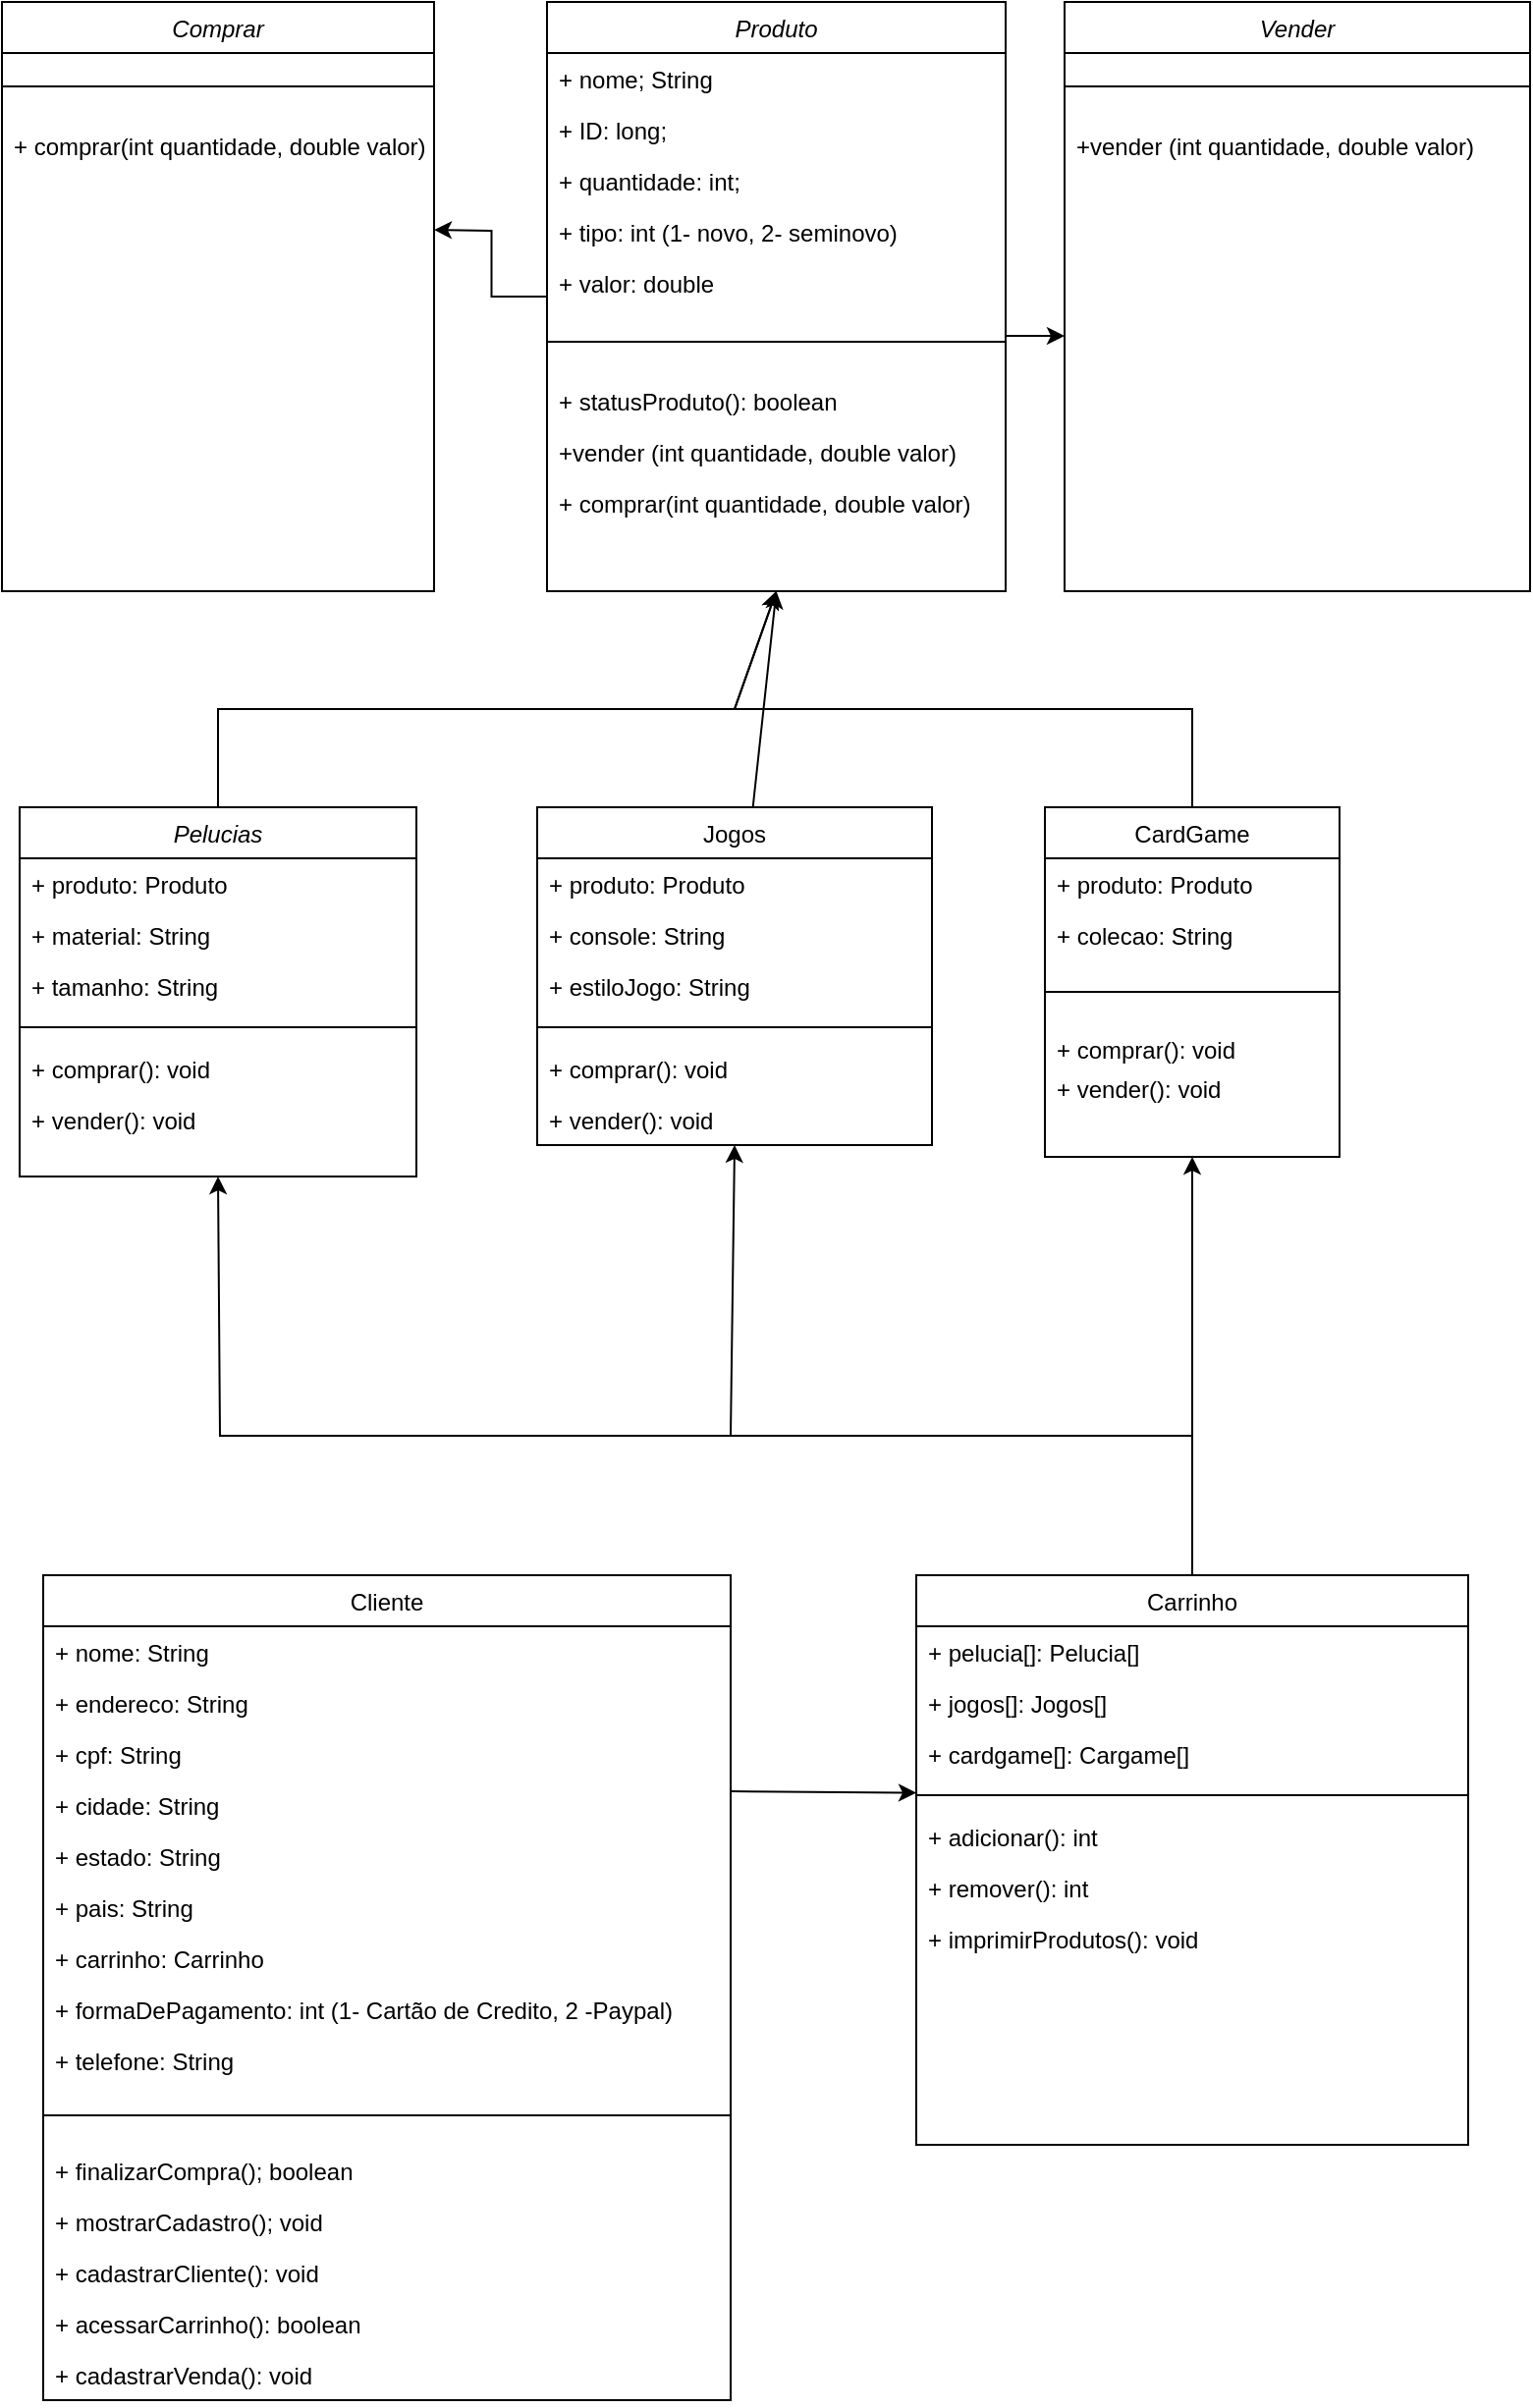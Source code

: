 <mxfile version="20.4.0" type="github">
  <diagram id="C5RBs43oDa-KdzZeNtuy" name="Page-1">
    <mxGraphModel dx="1689" dy="2249" grid="1" gridSize="10" guides="1" tooltips="1" connect="1" arrows="1" fold="1" page="1" pageScale="1" pageWidth="827" pageHeight="1169" math="0" shadow="0">
      <root>
        <mxCell id="WIyWlLk6GJQsqaUBKTNV-0" />
        <mxCell id="WIyWlLk6GJQsqaUBKTNV-1" parent="WIyWlLk6GJQsqaUBKTNV-0" />
        <mxCell id="JkuJIoE7SBukqdG8tUZ_-0" value="Pelucias" style="swimlane;fontStyle=2;align=center;verticalAlign=top;childLayout=stackLayout;horizontal=1;startSize=26;horizontalStack=0;resizeParent=1;resizeLast=0;collapsible=1;marginBottom=0;rounded=0;shadow=0;strokeWidth=1;" parent="WIyWlLk6GJQsqaUBKTNV-1" vertex="1">
          <mxGeometry x="48" y="-670" width="202" height="188" as="geometry">
            <mxRectangle x="230" y="140" width="160" height="26" as="alternateBounds" />
          </mxGeometry>
        </mxCell>
        <mxCell id="JkuJIoE7SBukqdG8tUZ_-1" value="+ produto: Produto" style="text;align=left;verticalAlign=top;spacingLeft=4;spacingRight=4;overflow=hidden;rotatable=0;points=[[0,0.5],[1,0.5]];portConstraint=eastwest;" parent="JkuJIoE7SBukqdG8tUZ_-0" vertex="1">
          <mxGeometry y="26" width="202" height="26" as="geometry" />
        </mxCell>
        <mxCell id="JkuJIoE7SBukqdG8tUZ_-2" value="+ material: String" style="text;align=left;verticalAlign=top;spacingLeft=4;spacingRight=4;overflow=hidden;rotatable=0;points=[[0,0.5],[1,0.5]];portConstraint=eastwest;" parent="JkuJIoE7SBukqdG8tUZ_-0" vertex="1">
          <mxGeometry y="52" width="202" height="26" as="geometry" />
        </mxCell>
        <mxCell id="JkuJIoE7SBukqdG8tUZ_-3" value="+ tamanho: String" style="text;align=left;verticalAlign=top;spacingLeft=4;spacingRight=4;overflow=hidden;rotatable=0;points=[[0,0.5],[1,0.5]];portConstraint=eastwest;" parent="JkuJIoE7SBukqdG8tUZ_-0" vertex="1">
          <mxGeometry y="78" width="202" height="26" as="geometry" />
        </mxCell>
        <mxCell id="JkuJIoE7SBukqdG8tUZ_-4" value="" style="line;html=1;strokeWidth=1;align=left;verticalAlign=middle;spacingTop=-1;spacingLeft=3;spacingRight=3;rotatable=0;labelPosition=right;points=[];portConstraint=eastwest;" parent="JkuJIoE7SBukqdG8tUZ_-0" vertex="1">
          <mxGeometry y="104" width="202" height="16" as="geometry" />
        </mxCell>
        <mxCell id="JkuJIoE7SBukqdG8tUZ_-5" value="+ comprar(): void" style="text;align=left;verticalAlign=top;spacingLeft=4;spacingRight=4;overflow=hidden;rotatable=0;points=[[0,0.5],[1,0.5]];portConstraint=eastwest;" parent="JkuJIoE7SBukqdG8tUZ_-0" vertex="1">
          <mxGeometry y="120" width="202" height="26" as="geometry" />
        </mxCell>
        <mxCell id="JkuJIoE7SBukqdG8tUZ_-6" value="+ vender(): void" style="text;align=left;verticalAlign=top;spacingLeft=4;spacingRight=4;overflow=hidden;rotatable=0;points=[[0,0.5],[1,0.5]];portConstraint=eastwest;" parent="JkuJIoE7SBukqdG8tUZ_-0" vertex="1">
          <mxGeometry y="146" width="202" height="26" as="geometry" />
        </mxCell>
        <mxCell id="JkuJIoE7SBukqdG8tUZ_-7" value="CardGame" style="swimlane;fontStyle=0;align=center;verticalAlign=top;childLayout=stackLayout;horizontal=1;startSize=26;horizontalStack=0;resizeParent=1;resizeLast=0;collapsible=1;marginBottom=0;rounded=0;shadow=0;strokeWidth=1;" parent="WIyWlLk6GJQsqaUBKTNV-1" vertex="1">
          <mxGeometry x="570" y="-670" width="150" height="178" as="geometry">
            <mxRectangle x="340" y="380" width="170" height="26" as="alternateBounds" />
          </mxGeometry>
        </mxCell>
        <mxCell id="JkuJIoE7SBukqdG8tUZ_-8" value="+ produto: Produto" style="text;align=left;verticalAlign=top;spacingLeft=4;spacingRight=4;overflow=hidden;rotatable=0;points=[[0,0.5],[1,0.5]];portConstraint=eastwest;" parent="JkuJIoE7SBukqdG8tUZ_-7" vertex="1">
          <mxGeometry y="26" width="150" height="26" as="geometry" />
        </mxCell>
        <mxCell id="JkuJIoE7SBukqdG8tUZ_-9" value="+ colecao: String" style="text;align=left;verticalAlign=top;spacingLeft=4;spacingRight=4;overflow=hidden;rotatable=0;points=[[0,0.5],[1,0.5]];portConstraint=eastwest;" parent="JkuJIoE7SBukqdG8tUZ_-7" vertex="1">
          <mxGeometry y="52" width="150" height="26" as="geometry" />
        </mxCell>
        <mxCell id="JkuJIoE7SBukqdG8tUZ_-10" value="" style="line;html=1;strokeWidth=1;align=left;verticalAlign=middle;spacingTop=-1;spacingLeft=3;spacingRight=3;rotatable=0;labelPosition=right;points=[];portConstraint=eastwest;" parent="JkuJIoE7SBukqdG8tUZ_-7" vertex="1">
          <mxGeometry y="78" width="150" height="32" as="geometry" />
        </mxCell>
        <mxCell id="JkuJIoE7SBukqdG8tUZ_-11" value="+ comprar(): void" style="text;align=left;verticalAlign=top;spacingLeft=4;spacingRight=4;overflow=hidden;rotatable=0;points=[[0,0.5],[1,0.5]];portConstraint=eastwest;" parent="JkuJIoE7SBukqdG8tUZ_-7" vertex="1">
          <mxGeometry y="110" width="150" height="26" as="geometry" />
        </mxCell>
        <mxCell id="JkuJIoE7SBukqdG8tUZ_-12" value="Carrinho" style="swimlane;fontStyle=0;align=center;verticalAlign=top;childLayout=stackLayout;horizontal=1;startSize=26;horizontalStack=0;resizeParent=1;resizeLast=0;collapsible=1;marginBottom=0;rounded=0;shadow=0;strokeWidth=1;" parent="WIyWlLk6GJQsqaUBKTNV-1" vertex="1">
          <mxGeometry x="504.5" y="-279" width="281" height="290" as="geometry">
            <mxRectangle x="550" y="140" width="160" height="26" as="alternateBounds" />
          </mxGeometry>
        </mxCell>
        <mxCell id="JkuJIoE7SBukqdG8tUZ_-13" value="+ pelucia[]: Pelucia[]" style="text;align=left;verticalAlign=top;spacingLeft=4;spacingRight=4;overflow=hidden;rotatable=0;points=[[0,0.5],[1,0.5]];portConstraint=eastwest;rounded=0;shadow=0;html=0;" parent="JkuJIoE7SBukqdG8tUZ_-12" vertex="1">
          <mxGeometry y="26" width="281" height="26" as="geometry" />
        </mxCell>
        <mxCell id="JkuJIoE7SBukqdG8tUZ_-14" value="+ jogos[]: Jogos[]" style="text;align=left;verticalAlign=top;spacingLeft=4;spacingRight=4;overflow=hidden;rotatable=0;points=[[0,0.5],[1,0.5]];portConstraint=eastwest;" parent="JkuJIoE7SBukqdG8tUZ_-12" vertex="1">
          <mxGeometry y="52" width="281" height="26" as="geometry" />
        </mxCell>
        <mxCell id="JkuJIoE7SBukqdG8tUZ_-15" value="+ cardgame[]: Cargame[]" style="text;align=left;verticalAlign=top;spacingLeft=4;spacingRight=4;overflow=hidden;rotatable=0;points=[[0,0.5],[1,0.5]];portConstraint=eastwest;" parent="JkuJIoE7SBukqdG8tUZ_-12" vertex="1">
          <mxGeometry y="78" width="281" height="26" as="geometry" />
        </mxCell>
        <mxCell id="JkuJIoE7SBukqdG8tUZ_-16" value="" style="line;html=1;strokeWidth=1;align=left;verticalAlign=middle;spacingTop=-1;spacingLeft=3;spacingRight=3;rotatable=0;labelPosition=right;points=[];portConstraint=eastwest;" parent="JkuJIoE7SBukqdG8tUZ_-12" vertex="1">
          <mxGeometry y="104" width="281" height="16" as="geometry" />
        </mxCell>
        <mxCell id="JkuJIoE7SBukqdG8tUZ_-17" value="+ adicionar(): int" style="text;align=left;verticalAlign=top;spacingLeft=4;spacingRight=4;overflow=hidden;rotatable=0;points=[[0,0.5],[1,0.5]];portConstraint=eastwest;" parent="JkuJIoE7SBukqdG8tUZ_-12" vertex="1">
          <mxGeometry y="120" width="281" height="26" as="geometry" />
        </mxCell>
        <mxCell id="JkuJIoE7SBukqdG8tUZ_-18" value="+ remover(): int" style="text;align=left;verticalAlign=top;spacingLeft=4;spacingRight=4;overflow=hidden;rotatable=0;points=[[0,0.5],[1,0.5]];portConstraint=eastwest;" parent="JkuJIoE7SBukqdG8tUZ_-12" vertex="1">
          <mxGeometry y="146" width="281" height="26" as="geometry" />
        </mxCell>
        <mxCell id="JkuJIoE7SBukqdG8tUZ_-19" value="+ imprimirProdutos(): void" style="text;align=left;verticalAlign=top;spacingLeft=4;spacingRight=4;overflow=hidden;rotatable=0;points=[[0,0.5],[1,0.5]];portConstraint=eastwest;" parent="JkuJIoE7SBukqdG8tUZ_-12" vertex="1">
          <mxGeometry y="172" width="281" height="26" as="geometry" />
        </mxCell>
        <mxCell id="EZmZFvH6jRL-wL6Aayow-23" value="" style="edgeStyle=orthogonalEdgeStyle;rounded=0;orthogonalLoop=1;jettySize=auto;html=1;" edge="1" parent="WIyWlLk6GJQsqaUBKTNV-1" source="JkuJIoE7SBukqdG8tUZ_-20">
          <mxGeometry relative="1" as="geometry">
            <mxPoint x="259" y="-964" as="targetPoint" />
          </mxGeometry>
        </mxCell>
        <mxCell id="JkuJIoE7SBukqdG8tUZ_-20" value="Produto" style="swimlane;fontStyle=2;align=center;verticalAlign=top;childLayout=stackLayout;horizontal=1;startSize=26;horizontalStack=0;resizeParent=1;resizeLast=0;collapsible=1;marginBottom=0;rounded=0;shadow=0;strokeWidth=1;" parent="WIyWlLk6GJQsqaUBKTNV-1" vertex="1">
          <mxGeometry x="316.5" y="-1080" width="233.5" height="300" as="geometry">
            <mxRectangle x="230" y="140" width="160" height="26" as="alternateBounds" />
          </mxGeometry>
        </mxCell>
        <mxCell id="JkuJIoE7SBukqdG8tUZ_-21" value="+ nome; String" style="text;align=left;verticalAlign=top;spacingLeft=4;spacingRight=4;overflow=hidden;rotatable=0;points=[[0,0.5],[1,0.5]];portConstraint=eastwest;" parent="JkuJIoE7SBukqdG8tUZ_-20" vertex="1">
          <mxGeometry y="26" width="233.5" height="26" as="geometry" />
        </mxCell>
        <mxCell id="JkuJIoE7SBukqdG8tUZ_-22" value="+ ID: long;" style="text;align=left;verticalAlign=top;spacingLeft=4;spacingRight=4;overflow=hidden;rotatable=0;points=[[0,0.5],[1,0.5]];portConstraint=eastwest;rounded=0;shadow=0;html=0;" parent="JkuJIoE7SBukqdG8tUZ_-20" vertex="1">
          <mxGeometry y="52" width="233.5" height="26" as="geometry" />
        </mxCell>
        <mxCell id="JkuJIoE7SBukqdG8tUZ_-23" value="+ quantidade: int;" style="text;align=left;verticalAlign=top;spacingLeft=4;spacingRight=4;overflow=hidden;rotatable=0;points=[[0,0.5],[1,0.5]];portConstraint=eastwest;rounded=0;shadow=0;html=0;" parent="JkuJIoE7SBukqdG8tUZ_-20" vertex="1">
          <mxGeometry y="78" width="233.5" height="26" as="geometry" />
        </mxCell>
        <mxCell id="JkuJIoE7SBukqdG8tUZ_-24" value="+ tipo: int (1- novo, 2- seminovo)" style="text;align=left;verticalAlign=top;spacingLeft=4;spacingRight=4;overflow=hidden;rotatable=0;points=[[0,0.5],[1,0.5]];portConstraint=eastwest;rounded=0;shadow=0;html=0;" parent="JkuJIoE7SBukqdG8tUZ_-20" vertex="1">
          <mxGeometry y="104" width="233.5" height="26" as="geometry" />
        </mxCell>
        <mxCell id="JkuJIoE7SBukqdG8tUZ_-25" value="+ valor: double" style="text;align=left;verticalAlign=top;spacingLeft=4;spacingRight=4;overflow=hidden;rotatable=0;points=[[0,0.5],[1,0.5]];portConstraint=eastwest;rounded=0;shadow=0;html=0;" parent="JkuJIoE7SBukqdG8tUZ_-20" vertex="1">
          <mxGeometry y="130" width="233.5" height="26" as="geometry" />
        </mxCell>
        <mxCell id="JkuJIoE7SBukqdG8tUZ_-26" value="" style="line;html=1;strokeWidth=1;align=left;verticalAlign=middle;spacingTop=-1;spacingLeft=3;spacingRight=3;rotatable=0;labelPosition=right;points=[];portConstraint=eastwest;" parent="JkuJIoE7SBukqdG8tUZ_-20" vertex="1">
          <mxGeometry y="156" width="233.5" height="34" as="geometry" />
        </mxCell>
        <mxCell id="JkuJIoE7SBukqdG8tUZ_-27" value="+ statusProduto(): boolean" style="text;align=left;verticalAlign=top;spacingLeft=4;spacingRight=4;overflow=hidden;rotatable=0;points=[[0,0.5],[1,0.5]];portConstraint=eastwest;" parent="JkuJIoE7SBukqdG8tUZ_-20" vertex="1">
          <mxGeometry y="190" width="233.5" height="26" as="geometry" />
        </mxCell>
        <mxCell id="EZmZFvH6jRL-wL6Aayow-19" value="+vender (int quantidade, double valor)" style="text;align=left;verticalAlign=top;spacingLeft=4;spacingRight=4;overflow=hidden;rotatable=0;points=[[0,0.5],[1,0.5]];portConstraint=eastwest;" vertex="1" parent="JkuJIoE7SBukqdG8tUZ_-20">
          <mxGeometry y="216" width="233.5" height="26" as="geometry" />
        </mxCell>
        <mxCell id="EZmZFvH6jRL-wL6Aayow-20" value="+ comprar(int quantidade, double valor)" style="text;align=left;verticalAlign=top;spacingLeft=4;spacingRight=4;overflow=hidden;rotatable=0;points=[[0,0.5],[1,0.5]];portConstraint=eastwest;" vertex="1" parent="JkuJIoE7SBukqdG8tUZ_-20">
          <mxGeometry y="242" width="233.5" height="26" as="geometry" />
        </mxCell>
        <mxCell id="JkuJIoE7SBukqdG8tUZ_-28" value="Cliente" style="swimlane;fontStyle=0;align=center;verticalAlign=top;childLayout=stackLayout;horizontal=1;startSize=26;horizontalStack=0;resizeParent=1;resizeLast=0;collapsible=1;marginBottom=0;rounded=0;shadow=0;strokeWidth=1;" parent="WIyWlLk6GJQsqaUBKTNV-1" vertex="1">
          <mxGeometry x="60" y="-279" width="350" height="420" as="geometry">
            <mxRectangle x="550" y="140" width="160" height="26" as="alternateBounds" />
          </mxGeometry>
        </mxCell>
        <mxCell id="JkuJIoE7SBukqdG8tUZ_-29" value="+ nome: String" style="text;align=left;verticalAlign=top;spacingLeft=4;spacingRight=4;overflow=hidden;rotatable=0;points=[[0,0.5],[1,0.5]];portConstraint=eastwest;rounded=0;shadow=0;html=0;" parent="JkuJIoE7SBukqdG8tUZ_-28" vertex="1">
          <mxGeometry y="26" width="350" height="26" as="geometry" />
        </mxCell>
        <mxCell id="JkuJIoE7SBukqdG8tUZ_-30" value="+ endereco: String" style="text;align=left;verticalAlign=top;spacingLeft=4;spacingRight=4;overflow=hidden;rotatable=0;points=[[0,0.5],[1,0.5]];portConstraint=eastwest;" parent="JkuJIoE7SBukqdG8tUZ_-28" vertex="1">
          <mxGeometry y="52" width="350" height="26" as="geometry" />
        </mxCell>
        <mxCell id="JkuJIoE7SBukqdG8tUZ_-31" value="+ cpf: String" style="text;align=left;verticalAlign=top;spacingLeft=4;spacingRight=4;overflow=hidden;rotatable=0;points=[[0,0.5],[1,0.5]];portConstraint=eastwest;" parent="JkuJIoE7SBukqdG8tUZ_-28" vertex="1">
          <mxGeometry y="78" width="350" height="26" as="geometry" />
        </mxCell>
        <mxCell id="JkuJIoE7SBukqdG8tUZ_-32" value="+ cidade: String" style="text;align=left;verticalAlign=top;spacingLeft=4;spacingRight=4;overflow=hidden;rotatable=0;points=[[0,0.5],[1,0.5]];portConstraint=eastwest;" parent="JkuJIoE7SBukqdG8tUZ_-28" vertex="1">
          <mxGeometry y="104" width="350" height="26" as="geometry" />
        </mxCell>
        <mxCell id="JkuJIoE7SBukqdG8tUZ_-33" value="+ estado: String" style="text;align=left;verticalAlign=top;spacingLeft=4;spacingRight=4;overflow=hidden;rotatable=0;points=[[0,0.5],[1,0.5]];portConstraint=eastwest;" parent="JkuJIoE7SBukqdG8tUZ_-28" vertex="1">
          <mxGeometry y="130" width="350" height="26" as="geometry" />
        </mxCell>
        <mxCell id="JkuJIoE7SBukqdG8tUZ_-34" value="+ pais: String" style="text;align=left;verticalAlign=top;spacingLeft=4;spacingRight=4;overflow=hidden;rotatable=0;points=[[0,0.5],[1,0.5]];portConstraint=eastwest;" parent="JkuJIoE7SBukqdG8tUZ_-28" vertex="1">
          <mxGeometry y="156" width="350" height="26" as="geometry" />
        </mxCell>
        <mxCell id="JkuJIoE7SBukqdG8tUZ_-35" value="+ carrinho: Carrinho" style="text;align=left;verticalAlign=top;spacingLeft=4;spacingRight=4;overflow=hidden;rotatable=0;points=[[0,0.5],[1,0.5]];portConstraint=eastwest;" parent="JkuJIoE7SBukqdG8tUZ_-28" vertex="1">
          <mxGeometry y="182" width="350" height="26" as="geometry" />
        </mxCell>
        <mxCell id="JkuJIoE7SBukqdG8tUZ_-36" value="+ formaDePagamento: int (1- Cartão de Credito, 2 -Paypal)" style="text;align=left;verticalAlign=top;spacingLeft=4;spacingRight=4;overflow=hidden;rotatable=0;points=[[0,0.5],[1,0.5]];portConstraint=eastwest;" parent="JkuJIoE7SBukqdG8tUZ_-28" vertex="1">
          <mxGeometry y="208" width="350" height="26" as="geometry" />
        </mxCell>
        <mxCell id="JkuJIoE7SBukqdG8tUZ_-37" value="+ telefone: String" style="text;align=left;verticalAlign=top;spacingLeft=4;spacingRight=4;overflow=hidden;rotatable=0;points=[[0,0.5],[1,0.5]];portConstraint=eastwest;" parent="JkuJIoE7SBukqdG8tUZ_-28" vertex="1">
          <mxGeometry y="234" width="350" height="26" as="geometry" />
        </mxCell>
        <mxCell id="JkuJIoE7SBukqdG8tUZ_-38" value="" style="line;html=1;strokeWidth=1;align=left;verticalAlign=middle;spacingTop=-1;spacingLeft=3;spacingRight=3;rotatable=0;labelPosition=right;points=[];portConstraint=eastwest;" parent="JkuJIoE7SBukqdG8tUZ_-28" vertex="1">
          <mxGeometry y="260" width="350" height="30" as="geometry" />
        </mxCell>
        <mxCell id="JkuJIoE7SBukqdG8tUZ_-39" value="+ finalizarCompra(); boolean" style="text;align=left;verticalAlign=top;spacingLeft=4;spacingRight=4;overflow=hidden;rotatable=0;points=[[0,0.5],[1,0.5]];portConstraint=eastwest;" parent="JkuJIoE7SBukqdG8tUZ_-28" vertex="1">
          <mxGeometry y="290" width="350" height="26" as="geometry" />
        </mxCell>
        <mxCell id="JkuJIoE7SBukqdG8tUZ_-40" value="+ mostrarCadastro(); void" style="text;align=left;verticalAlign=top;spacingLeft=4;spacingRight=4;overflow=hidden;rotatable=0;points=[[0,0.5],[1,0.5]];portConstraint=eastwest;" parent="JkuJIoE7SBukqdG8tUZ_-28" vertex="1">
          <mxGeometry y="316" width="350" height="26" as="geometry" />
        </mxCell>
        <mxCell id="JkuJIoE7SBukqdG8tUZ_-41" value="+ cadastrarCliente(): void" style="text;align=left;verticalAlign=top;spacingLeft=4;spacingRight=4;overflow=hidden;rotatable=0;points=[[0,0.5],[1,0.5]];portConstraint=eastwest;" parent="JkuJIoE7SBukqdG8tUZ_-28" vertex="1">
          <mxGeometry y="342" width="350" height="26" as="geometry" />
        </mxCell>
        <mxCell id="JkuJIoE7SBukqdG8tUZ_-42" value="+ acessarCarrinho(): boolean" style="text;align=left;verticalAlign=top;spacingLeft=4;spacingRight=4;overflow=hidden;rotatable=0;points=[[0,0.5],[1,0.5]];portConstraint=eastwest;" parent="JkuJIoE7SBukqdG8tUZ_-28" vertex="1">
          <mxGeometry y="368" width="350" height="26" as="geometry" />
        </mxCell>
        <mxCell id="JkuJIoE7SBukqdG8tUZ_-43" value="+ cadastrarVenda(): void" style="text;align=left;verticalAlign=top;spacingLeft=4;spacingRight=4;overflow=hidden;rotatable=0;points=[[0,0.5],[1,0.5]];portConstraint=eastwest;" parent="JkuJIoE7SBukqdG8tUZ_-28" vertex="1">
          <mxGeometry y="394" width="350" height="26" as="geometry" />
        </mxCell>
        <mxCell id="JkuJIoE7SBukqdG8tUZ_-44" value="Jogos" style="swimlane;fontStyle=0;align=center;verticalAlign=top;childLayout=stackLayout;horizontal=1;startSize=26;horizontalStack=0;resizeParent=1;resizeLast=0;collapsible=1;marginBottom=0;rounded=0;shadow=0;strokeWidth=1;" parent="WIyWlLk6GJQsqaUBKTNV-1" vertex="1">
          <mxGeometry x="311.5" y="-670" width="201" height="172" as="geometry">
            <mxRectangle x="130" y="380" width="160" height="26" as="alternateBounds" />
          </mxGeometry>
        </mxCell>
        <mxCell id="JkuJIoE7SBukqdG8tUZ_-45" value="+ produto: Produto" style="text;align=left;verticalAlign=top;spacingLeft=4;spacingRight=4;overflow=hidden;rotatable=0;points=[[0,0.5],[1,0.5]];portConstraint=eastwest;" parent="JkuJIoE7SBukqdG8tUZ_-44" vertex="1">
          <mxGeometry y="26" width="201" height="26" as="geometry" />
        </mxCell>
        <mxCell id="JkuJIoE7SBukqdG8tUZ_-46" value="+ console: String" style="text;align=left;verticalAlign=top;spacingLeft=4;spacingRight=4;overflow=hidden;rotatable=0;points=[[0,0.5],[1,0.5]];portConstraint=eastwest;" parent="JkuJIoE7SBukqdG8tUZ_-44" vertex="1">
          <mxGeometry y="52" width="201" height="26" as="geometry" />
        </mxCell>
        <mxCell id="JkuJIoE7SBukqdG8tUZ_-47" value="+ estiloJogo: String" style="text;align=left;verticalAlign=top;spacingLeft=4;spacingRight=4;overflow=hidden;rotatable=0;points=[[0,0.5],[1,0.5]];portConstraint=eastwest;" parent="JkuJIoE7SBukqdG8tUZ_-44" vertex="1">
          <mxGeometry y="78" width="201" height="26" as="geometry" />
        </mxCell>
        <mxCell id="JkuJIoE7SBukqdG8tUZ_-48" value="" style="line;html=1;strokeWidth=1;align=left;verticalAlign=middle;spacingTop=-1;spacingLeft=3;spacingRight=3;rotatable=0;labelPosition=right;points=[];portConstraint=eastwest;" parent="JkuJIoE7SBukqdG8tUZ_-44" vertex="1">
          <mxGeometry y="104" width="201" height="16" as="geometry" />
        </mxCell>
        <mxCell id="JkuJIoE7SBukqdG8tUZ_-49" value="+ comprar(): void" style="text;align=left;verticalAlign=top;spacingLeft=4;spacingRight=4;overflow=hidden;rotatable=0;points=[[0,0.5],[1,0.5]];portConstraint=eastwest;" parent="JkuJIoE7SBukqdG8tUZ_-44" vertex="1">
          <mxGeometry y="120" width="201" height="26" as="geometry" />
        </mxCell>
        <mxCell id="JkuJIoE7SBukqdG8tUZ_-50" value="+ vender(): void" style="text;align=left;verticalAlign=top;spacingLeft=4;spacingRight=4;overflow=hidden;rotatable=0;points=[[0,0.5],[1,0.5]];portConstraint=eastwest;" parent="JkuJIoE7SBukqdG8tUZ_-44" vertex="1">
          <mxGeometry y="146" width="201" height="26" as="geometry" />
        </mxCell>
        <mxCell id="JkuJIoE7SBukqdG8tUZ_-51" value="" style="endArrow=classic;html=1;rounded=0;exitX=0.5;exitY=0;exitDx=0;exitDy=0;entryX=0.5;entryY=1;entryDx=0;entryDy=0;" parent="WIyWlLk6GJQsqaUBKTNV-1" source="JkuJIoE7SBukqdG8tUZ_-0" target="JkuJIoE7SBukqdG8tUZ_-20" edge="1">
          <mxGeometry width="50" height="50" relative="1" as="geometry">
            <mxPoint x="360" y="-510" as="sourcePoint" />
            <mxPoint x="410" y="-560" as="targetPoint" />
            <Array as="points">
              <mxPoint x="149" y="-720" />
              <mxPoint x="412" y="-720" />
            </Array>
          </mxGeometry>
        </mxCell>
        <mxCell id="JkuJIoE7SBukqdG8tUZ_-52" value="" style="endArrow=classic;html=1;rounded=0;entryX=0.5;entryY=1;entryDx=0;entryDy=0;" parent="WIyWlLk6GJQsqaUBKTNV-1" source="JkuJIoE7SBukqdG8tUZ_-44" target="JkuJIoE7SBukqdG8tUZ_-20" edge="1">
          <mxGeometry width="50" height="50" relative="1" as="geometry">
            <mxPoint x="360" y="-510" as="sourcePoint" />
            <mxPoint x="410" y="-560" as="targetPoint" />
          </mxGeometry>
        </mxCell>
        <mxCell id="JkuJIoE7SBukqdG8tUZ_-53" value="" style="endArrow=classic;html=1;rounded=0;exitX=0.5;exitY=0;exitDx=0;exitDy=0;entryX=0.5;entryY=1;entryDx=0;entryDy=0;" parent="WIyWlLk6GJQsqaUBKTNV-1" source="JkuJIoE7SBukqdG8tUZ_-7" target="JkuJIoE7SBukqdG8tUZ_-20" edge="1">
          <mxGeometry width="50" height="50" relative="1" as="geometry">
            <mxPoint x="360" y="-620" as="sourcePoint" />
            <mxPoint x="410" y="-670" as="targetPoint" />
            <Array as="points">
              <mxPoint x="645" y="-720" />
              <mxPoint x="412" y="-720" />
            </Array>
          </mxGeometry>
        </mxCell>
        <mxCell id="JkuJIoE7SBukqdG8tUZ_-54" value="" style="endArrow=classic;html=1;rounded=0;exitX=1;exitY=0.231;exitDx=0;exitDy=0;exitPerimeter=0;" parent="WIyWlLk6GJQsqaUBKTNV-1" source="JkuJIoE7SBukqdG8tUZ_-32" target="JkuJIoE7SBukqdG8tUZ_-16" edge="1">
          <mxGeometry width="50" height="50" relative="1" as="geometry">
            <mxPoint x="220" y="-52" as="sourcePoint" />
            <mxPoint x="410" y="-320" as="targetPoint" />
          </mxGeometry>
        </mxCell>
        <mxCell id="JkuJIoE7SBukqdG8tUZ_-55" value="" style="endArrow=classic;html=1;rounded=0;entryX=0.5;entryY=1;entryDx=0;entryDy=0;exitX=0.5;exitY=0;exitDx=0;exitDy=0;" parent="WIyWlLk6GJQsqaUBKTNV-1" source="JkuJIoE7SBukqdG8tUZ_-12" target="JkuJIoE7SBukqdG8tUZ_-7" edge="1">
          <mxGeometry width="50" height="50" relative="1" as="geometry">
            <mxPoint x="650" y="-280" as="sourcePoint" />
            <mxPoint x="650" y="-490" as="targetPoint" />
          </mxGeometry>
        </mxCell>
        <mxCell id="JkuJIoE7SBukqdG8tUZ_-56" value="" style="endArrow=classic;html=1;rounded=0;entryX=0.5;entryY=1;entryDx=0;entryDy=0;exitX=0.5;exitY=0;exitDx=0;exitDy=0;" parent="WIyWlLk6GJQsqaUBKTNV-1" source="JkuJIoE7SBukqdG8tUZ_-12" target="JkuJIoE7SBukqdG8tUZ_-44" edge="1">
          <mxGeometry width="50" height="50" relative="1" as="geometry">
            <mxPoint x="650" y="-280" as="sourcePoint" />
            <mxPoint x="460" y="-350" as="targetPoint" />
            <Array as="points">
              <mxPoint x="645" y="-350" />
              <mxPoint x="410" y="-350" />
            </Array>
          </mxGeometry>
        </mxCell>
        <mxCell id="JkuJIoE7SBukqdG8tUZ_-57" value="" style="endArrow=classic;html=1;rounded=0;entryX=0.5;entryY=1;entryDx=0;entryDy=0;exitX=0.5;exitY=0;exitDx=0;exitDy=0;" parent="WIyWlLk6GJQsqaUBKTNV-1" source="JkuJIoE7SBukqdG8tUZ_-12" target="JkuJIoE7SBukqdG8tUZ_-0" edge="1">
          <mxGeometry width="50" height="50" relative="1" as="geometry">
            <mxPoint x="650" y="-280" as="sourcePoint" />
            <mxPoint x="460" y="-350" as="targetPoint" />
            <Array as="points">
              <mxPoint x="645" y="-350" />
              <mxPoint x="150" y="-350" />
            </Array>
          </mxGeometry>
        </mxCell>
        <mxCell id="JkuJIoE7SBukqdG8tUZ_-58" value="+ vender(): void" style="text;align=left;verticalAlign=top;spacingLeft=4;spacingRight=4;overflow=hidden;rotatable=0;points=[[0,0.5],[1,0.5]];portConstraint=eastwest;" parent="WIyWlLk6GJQsqaUBKTNV-1" vertex="1">
          <mxGeometry x="570" y="-540" width="202" height="26" as="geometry" />
        </mxCell>
        <mxCell id="EZmZFvH6jRL-wL6Aayow-0" value="Comprar" style="swimlane;fontStyle=2;align=center;verticalAlign=top;childLayout=stackLayout;horizontal=1;startSize=26;horizontalStack=0;resizeParent=1;resizeLast=0;collapsible=1;marginBottom=0;rounded=0;shadow=0;strokeWidth=1;" vertex="1" parent="WIyWlLk6GJQsqaUBKTNV-1">
          <mxGeometry x="39" y="-1080" width="220" height="300" as="geometry">
            <mxRectangle x="230" y="140" width="160" height="26" as="alternateBounds" />
          </mxGeometry>
        </mxCell>
        <mxCell id="EZmZFvH6jRL-wL6Aayow-6" value="" style="line;html=1;strokeWidth=1;align=left;verticalAlign=middle;spacingTop=-1;spacingLeft=3;spacingRight=3;rotatable=0;labelPosition=right;points=[];portConstraint=eastwest;" vertex="1" parent="EZmZFvH6jRL-wL6Aayow-0">
          <mxGeometry y="26" width="220" height="34" as="geometry" />
        </mxCell>
        <mxCell id="EZmZFvH6jRL-wL6Aayow-7" value="+ comprar(int quantidade, double valor)" style="text;align=left;verticalAlign=top;spacingLeft=4;spacingRight=4;overflow=hidden;rotatable=0;points=[[0,0.5],[1,0.5]];portConstraint=eastwest;" vertex="1" parent="EZmZFvH6jRL-wL6Aayow-0">
          <mxGeometry y="60" width="220" height="26" as="geometry" />
        </mxCell>
        <mxCell id="EZmZFvH6jRL-wL6Aayow-8" value="Vender" style="swimlane;fontStyle=2;align=center;verticalAlign=top;childLayout=stackLayout;horizontal=1;startSize=26;horizontalStack=0;resizeParent=1;resizeLast=0;collapsible=1;marginBottom=0;rounded=0;shadow=0;strokeWidth=1;" vertex="1" parent="WIyWlLk6GJQsqaUBKTNV-1">
          <mxGeometry x="580" y="-1080" width="237" height="300" as="geometry">
            <mxRectangle x="230" y="140" width="160" height="26" as="alternateBounds" />
          </mxGeometry>
        </mxCell>
        <mxCell id="EZmZFvH6jRL-wL6Aayow-14" value="" style="line;html=1;strokeWidth=1;align=left;verticalAlign=middle;spacingTop=-1;spacingLeft=3;spacingRight=3;rotatable=0;labelPosition=right;points=[];portConstraint=eastwest;" vertex="1" parent="EZmZFvH6jRL-wL6Aayow-8">
          <mxGeometry y="26" width="237" height="34" as="geometry" />
        </mxCell>
        <mxCell id="EZmZFvH6jRL-wL6Aayow-15" value="+vender (int quantidade, double valor)" style="text;align=left;verticalAlign=top;spacingLeft=4;spacingRight=4;overflow=hidden;rotatable=0;points=[[0,0.5],[1,0.5]];portConstraint=eastwest;" vertex="1" parent="EZmZFvH6jRL-wL6Aayow-8">
          <mxGeometry y="60" width="237" height="26" as="geometry" />
        </mxCell>
        <mxCell id="EZmZFvH6jRL-wL6Aayow-27" value="" style="endArrow=classic;html=1;rounded=0;" edge="1" parent="WIyWlLk6GJQsqaUBKTNV-1">
          <mxGeometry width="50" height="50" relative="1" as="geometry">
            <mxPoint x="550" y="-910" as="sourcePoint" />
            <mxPoint x="580" y="-910" as="targetPoint" />
          </mxGeometry>
        </mxCell>
      </root>
    </mxGraphModel>
  </diagram>
</mxfile>
